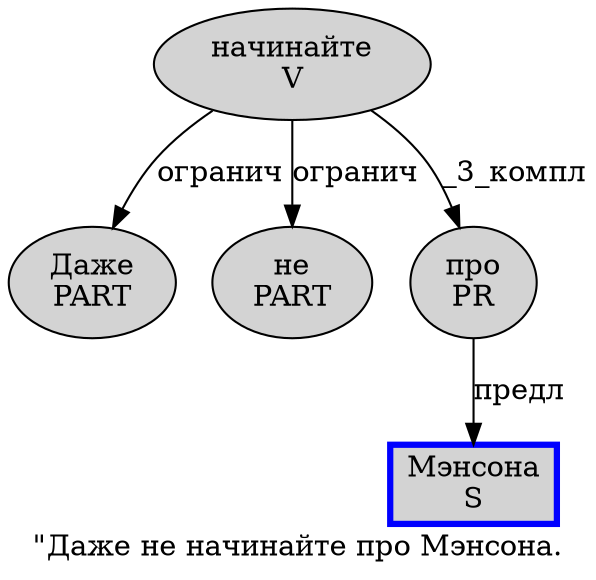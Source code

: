 digraph SENTENCE_1147 {
	graph [label="\"Даже не начинайте про Мэнсона."]
	node [style=filled]
		1 [label="Даже
PART" color="" fillcolor=lightgray penwidth=1 shape=ellipse]
		2 [label="не
PART" color="" fillcolor=lightgray penwidth=1 shape=ellipse]
		3 [label="начинайте
V" color="" fillcolor=lightgray penwidth=1 shape=ellipse]
		4 [label="про
PR" color="" fillcolor=lightgray penwidth=1 shape=ellipse]
		5 [label="Мэнсона
S" color=blue fillcolor=lightgray penwidth=3 shape=box]
			3 -> 1 [label="огранич"]
			3 -> 2 [label="огранич"]
			3 -> 4 [label="_3_компл"]
			4 -> 5 [label="предл"]
}
